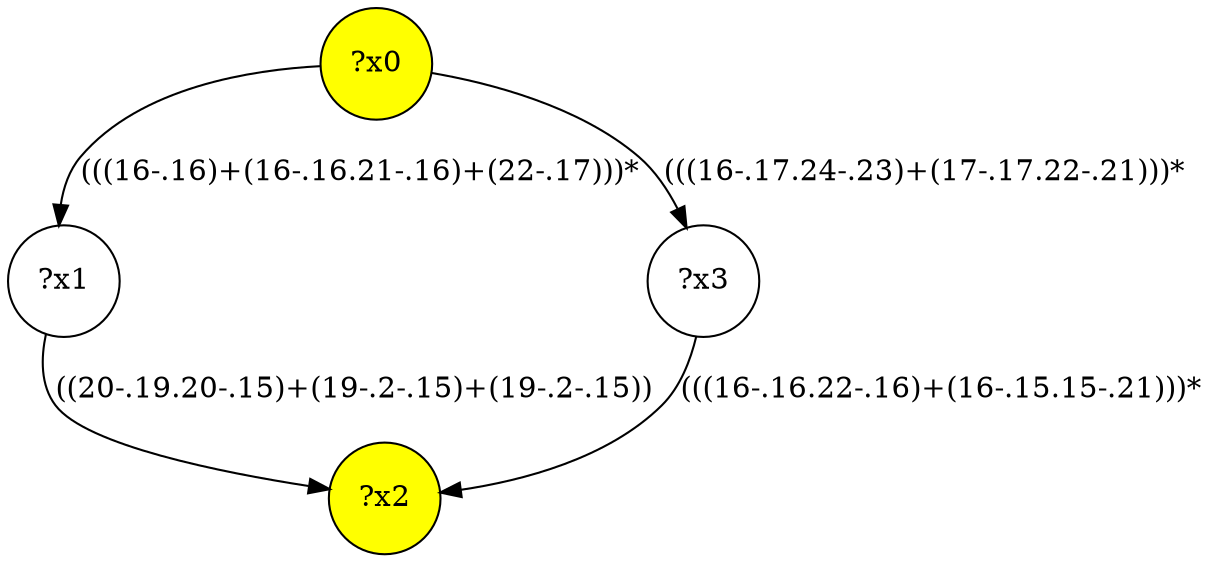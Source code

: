 digraph g {
	x0 [fillcolor="yellow", style="filled," shape=circle, label="?x0"];
	x2 [fillcolor="yellow", style="filled," shape=circle, label="?x2"];
	x1 [shape=circle, label="?x1"];
	x0 -> x1 [label="(((16-.16)+(16-.16.21-.16)+(22-.17)))*"];
	x1 -> x2 [label="((20-.19.20-.15)+(19-.2-.15)+(19-.2-.15))"];
	x3 [shape=circle, label="?x3"];
	x0 -> x3 [label="(((16-.17.24-.23)+(17-.17.22-.21)))*"];
	x3 -> x2 [label="(((16-.16.22-.16)+(16-.15.15-.21)))*"];
}
